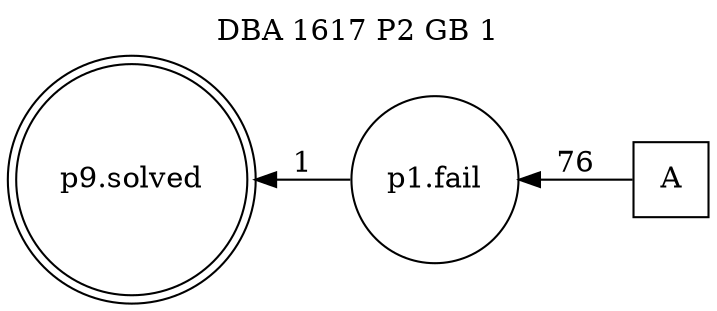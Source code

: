 digraph DBA_1617_P2_GB_1 {
labelloc="tl"
label= " DBA 1617 P2 GB 1 "
rankdir="RL";
graph [ size=" 10 , 10 !"]

"A" [shape="square" label="A"]
"p1.fail" [shape="circle" label="p1.fail"]
"p9.solved" [shape="doublecircle" label="p9.solved"]
"A" -> "p1.fail" [ label=76]
"p1.fail" -> "p9.solved" [ label=1]
}
